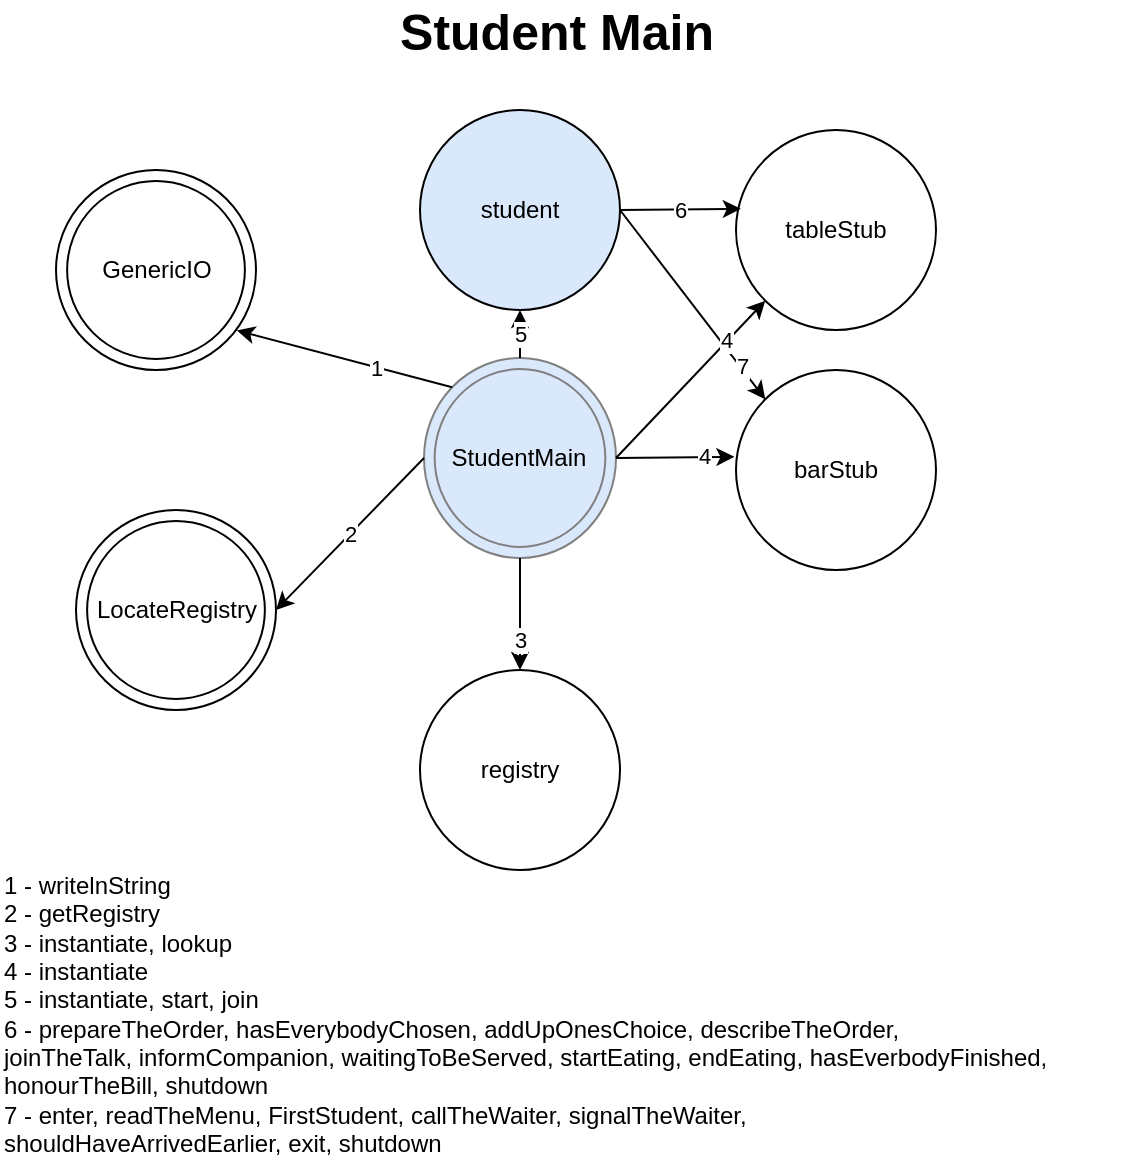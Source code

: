 <mxfile version="18.1.3" type="device"><diagram id="QRSQALdbyBqJJpCES4Ql" name="Page-1"><mxGraphModel dx="1278" dy="617" grid="1" gridSize="10" guides="1" tooltips="1" connect="1" arrows="1" fold="1" page="1" pageScale="1" pageWidth="827" pageHeight="1169" math="0" shadow="0"><root><mxCell id="0"/><mxCell id="1" parent="0"/><mxCell id="IvcjnMljrFmGxe26yk7i-1" value="&lt;div&gt;&lt;br&gt;&lt;/div&gt;&lt;div&gt;1 - writelnString&lt;br&gt;&lt;/div&gt;&lt;div&gt;2 - getRegistry&lt;/div&gt;&lt;div&gt;3 - instantiate, lookup&lt;br&gt;&lt;/div&gt;&lt;div&gt;4 - instantiate&lt;br&gt;&lt;/div&gt;&lt;div&gt;5 - instantiate, start, join&lt;/div&gt;6 -&amp;nbsp;prepareTheOrder, hasEverybodyChosen, addUpOnesChoice, describeTheOrder, &lt;br&gt;joinTheTalk, informCompanion, waitingToBeServed, startEating, endEating, hasEverbodyFinished, honourTheBill, shutdown&lt;br&gt;7 - enter, readTheMenu, FirstStudent, callTheWaiter, signalTheWaiter, &lt;br&gt;shouldHaveArrivedEarlier, exit, shutdown" style="text;html=1;strokeColor=none;fillColor=none;align=left;verticalAlign=middle;whiteSpace=wrap;rounded=0;" vertex="1" parent="1"><mxGeometry x="182" y="520" width="568" height="150" as="geometry"/></mxCell><mxCell id="IvcjnMljrFmGxe26yk7i-2" value="" style="group" vertex="1" connectable="0" parent="1"><mxGeometry x="394" y="274" width="96" height="100" as="geometry"/></mxCell><mxCell id="IvcjnMljrFmGxe26yk7i-3" value="&lt;div&gt;Main&lt;/div&gt;&lt;div&gt;Program&lt;/div&gt;" style="ellipse;whiteSpace=wrap;html=1;fillColor=#dae8fc;strokeColor=#808080;" vertex="1" parent="IvcjnMljrFmGxe26yk7i-2"><mxGeometry width="96" height="100" as="geometry"/></mxCell><mxCell id="IvcjnMljrFmGxe26yk7i-4" value="&lt;div&gt;&lt;span style=&quot;background-color: initial;&quot;&gt;StudentMain&lt;/span&gt;&lt;/div&gt;" style="ellipse;whiteSpace=wrap;html=1;fillColor=#dae8fc;strokeColor=#808080;" vertex="1" parent="IvcjnMljrFmGxe26yk7i-2"><mxGeometry x="5.333" y="5.556" width="85.333" height="88.889" as="geometry"/></mxCell><mxCell id="IvcjnMljrFmGxe26yk7i-5" value="&lt;b&gt;&lt;font style=&quot;font-size: 25px;&quot;&gt;Student Main&lt;/font&gt;&lt;/b&gt;" style="text;html=1;align=center;verticalAlign=middle;resizable=0;points=[];autosize=1;strokeColor=none;fillColor=none;" vertex="1" parent="1"><mxGeometry x="375" y="100" width="170" height="20" as="geometry"/></mxCell><mxCell id="IvcjnMljrFmGxe26yk7i-6" value="" style="group" vertex="1" connectable="0" parent="1"><mxGeometry x="210" y="180" width="100" height="100" as="geometry"/></mxCell><mxCell id="IvcjnMljrFmGxe26yk7i-7" value="" style="ellipse;whiteSpace=wrap;html=1;aspect=fixed;" vertex="1" parent="IvcjnMljrFmGxe26yk7i-6"><mxGeometry width="100" height="100" as="geometry"/></mxCell><mxCell id="IvcjnMljrFmGxe26yk7i-8" value="GenericIO" style="ellipse;whiteSpace=wrap;html=1;aspect=fixed;" vertex="1" parent="IvcjnMljrFmGxe26yk7i-6"><mxGeometry x="5.556" y="5.556" width="88.889" height="88.889" as="geometry"/></mxCell><mxCell id="IvcjnMljrFmGxe26yk7i-9" value="" style="group" vertex="1" connectable="0" parent="1"><mxGeometry x="220" y="350" width="100" height="100" as="geometry"/></mxCell><mxCell id="IvcjnMljrFmGxe26yk7i-10" value="" style="ellipse;whiteSpace=wrap;html=1;aspect=fixed;" vertex="1" parent="IvcjnMljrFmGxe26yk7i-9"><mxGeometry width="100" height="100" as="geometry"/></mxCell><mxCell id="IvcjnMljrFmGxe26yk7i-11" value="LocateRegistry" style="ellipse;whiteSpace=wrap;html=1;aspect=fixed;" vertex="1" parent="IvcjnMljrFmGxe26yk7i-9"><mxGeometry x="5.556" y="5.556" width="88.889" height="88.889" as="geometry"/></mxCell><mxCell id="IvcjnMljrFmGxe26yk7i-12" value="registry" style="ellipse;whiteSpace=wrap;html=1;aspect=fixed;" vertex="1" parent="1"><mxGeometry x="392" y="430" width="100" height="100" as="geometry"/></mxCell><mxCell id="IvcjnMljrFmGxe26yk7i-13" value="barStub" style="ellipse;whiteSpace=wrap;html=1;aspect=fixed;" vertex="1" parent="1"><mxGeometry x="550" y="280" width="100" height="100" as="geometry"/></mxCell><mxCell id="IvcjnMljrFmGxe26yk7i-14" value="tableStub" style="ellipse;whiteSpace=wrap;html=1;aspect=fixed;" vertex="1" parent="1"><mxGeometry x="550" y="160" width="100" height="100" as="geometry"/></mxCell><mxCell id="IvcjnMljrFmGxe26yk7i-15" value="" style="endArrow=classic;html=1;rounded=0;exitX=0;exitY=0;exitDx=0;exitDy=0;entryX=0.955;entryY=0.84;entryDx=0;entryDy=0;entryPerimeter=0;" edge="1" parent="1" source="IvcjnMljrFmGxe26yk7i-3" target="IvcjnMljrFmGxe26yk7i-8"><mxGeometry width="50" height="50" relative="1" as="geometry"><mxPoint x="120" y="440" as="sourcePoint"/><mxPoint x="170" y="390" as="targetPoint"/></mxGeometry></mxCell><mxCell id="IvcjnMljrFmGxe26yk7i-16" value="1" style="edgeLabel;html=1;align=center;verticalAlign=middle;resizable=0;points=[];" vertex="1" connectable="0" parent="IvcjnMljrFmGxe26yk7i-15"><mxGeometry x="-0.286" relative="1" as="geometry"><mxPoint as="offset"/></mxGeometry></mxCell><mxCell id="IvcjnMljrFmGxe26yk7i-17" value="2" style="endArrow=classic;html=1;rounded=0;exitX=0;exitY=0.5;exitDx=0;exitDy=0;entryX=1;entryY=0.5;entryDx=0;entryDy=0;" edge="1" parent="1" source="IvcjnMljrFmGxe26yk7i-3" target="IvcjnMljrFmGxe26yk7i-10"><mxGeometry width="50" height="50" relative="1" as="geometry"><mxPoint x="80" y="460" as="sourcePoint"/><mxPoint x="320" y="324" as="targetPoint"/></mxGeometry></mxCell><mxCell id="IvcjnMljrFmGxe26yk7i-18" value="" style="endArrow=classic;html=1;rounded=0;entryX=0.5;entryY=0;entryDx=0;entryDy=0;exitX=0.5;exitY=1;exitDx=0;exitDy=0;" edge="1" parent="1" source="IvcjnMljrFmGxe26yk7i-3" target="IvcjnMljrFmGxe26yk7i-12"><mxGeometry width="50" height="50" relative="1" as="geometry"><mxPoint x="460" y="390" as="sourcePoint"/><mxPoint x="320" y="444" as="targetPoint"/></mxGeometry></mxCell><mxCell id="IvcjnMljrFmGxe26yk7i-19" value="3" style="edgeLabel;html=1;align=center;verticalAlign=middle;resizable=0;points=[];" vertex="1" connectable="0" parent="IvcjnMljrFmGxe26yk7i-18"><mxGeometry x="0.469" relative="1" as="geometry"><mxPoint as="offset"/></mxGeometry></mxCell><mxCell id="IvcjnMljrFmGxe26yk7i-20" value="student" style="ellipse;whiteSpace=wrap;html=1;aspect=fixed;fillColor=#dae8fc;" vertex="1" parent="1"><mxGeometry x="392" y="150" width="100" height="100" as="geometry"/></mxCell><mxCell id="IvcjnMljrFmGxe26yk7i-21" value="5" style="endArrow=classic;html=1;rounded=0;exitX=0.5;exitY=0;exitDx=0;exitDy=0;entryX=0.5;entryY=1;entryDx=0;entryDy=0;" edge="1" parent="1" source="IvcjnMljrFmGxe26yk7i-3" target="IvcjnMljrFmGxe26yk7i-20"><mxGeometry width="50" height="50" relative="1" as="geometry"><mxPoint x="110" y="490" as="sourcePoint"/><mxPoint x="160" y="440" as="targetPoint"/></mxGeometry></mxCell><mxCell id="IvcjnMljrFmGxe26yk7i-22" value="6" style="endArrow=classic;html=1;rounded=0;exitX=1;exitY=0.5;exitDx=0;exitDy=0;entryX=0.024;entryY=0.394;entryDx=0;entryDy=0;entryPerimeter=0;" edge="1" parent="1" source="IvcjnMljrFmGxe26yk7i-20" target="IvcjnMljrFmGxe26yk7i-14"><mxGeometry width="50" height="50" relative="1" as="geometry"><mxPoint x="540" y="570" as="sourcePoint"/><mxPoint x="590" y="520" as="targetPoint"/></mxGeometry></mxCell><mxCell id="IvcjnMljrFmGxe26yk7i-23" value="" style="endArrow=classic;html=1;rounded=0;exitX=1;exitY=0.5;exitDx=0;exitDy=0;entryX=0;entryY=0;entryDx=0;entryDy=0;" edge="1" parent="1" source="IvcjnMljrFmGxe26yk7i-20" target="IvcjnMljrFmGxe26yk7i-13"><mxGeometry width="50" height="50" relative="1" as="geometry"><mxPoint x="60" y="320" as="sourcePoint"/><mxPoint x="110" y="270" as="targetPoint"/></mxGeometry></mxCell><mxCell id="IvcjnMljrFmGxe26yk7i-24" value="7" style="edgeLabel;html=1;align=center;verticalAlign=middle;resizable=0;points=[];" vertex="1" connectable="0" parent="IvcjnMljrFmGxe26yk7i-23"><mxGeometry x="0.654" y="1" relative="1" as="geometry"><mxPoint as="offset"/></mxGeometry></mxCell><mxCell id="IvcjnMljrFmGxe26yk7i-25" value="" style="endArrow=classic;html=1;rounded=0;exitX=1;exitY=0.5;exitDx=0;exitDy=0;entryX=-0.008;entryY=0.434;entryDx=0;entryDy=0;entryPerimeter=0;" edge="1" parent="1" source="IvcjnMljrFmGxe26yk7i-3" target="IvcjnMljrFmGxe26yk7i-13"><mxGeometry width="50" height="50" relative="1" as="geometry"><mxPoint x="260" y="530" as="sourcePoint"/><mxPoint x="310" y="480" as="targetPoint"/></mxGeometry></mxCell><mxCell id="IvcjnMljrFmGxe26yk7i-26" value="4" style="edgeLabel;html=1;align=center;verticalAlign=middle;resizable=0;points=[];" vertex="1" connectable="0" parent="IvcjnMljrFmGxe26yk7i-25"><mxGeometry x="0.487" y="1" relative="1" as="geometry"><mxPoint as="offset"/></mxGeometry></mxCell><mxCell id="IvcjnMljrFmGxe26yk7i-27" value="" style="endArrow=classic;html=1;rounded=0;exitX=1;exitY=0.5;exitDx=0;exitDy=0;entryX=0;entryY=1;entryDx=0;entryDy=0;" edge="1" parent="1" source="IvcjnMljrFmGxe26yk7i-3" target="IvcjnMljrFmGxe26yk7i-14"><mxGeometry width="50" height="50" relative="1" as="geometry"><mxPoint x="510" y="344" as="sourcePoint"/><mxPoint x="569.2" y="343.4" as="targetPoint"/></mxGeometry></mxCell><mxCell id="IvcjnMljrFmGxe26yk7i-28" value="4" style="edgeLabel;html=1;align=center;verticalAlign=middle;resizable=0;points=[];" vertex="1" connectable="0" parent="IvcjnMljrFmGxe26yk7i-27"><mxGeometry x="0.487" y="1" relative="1" as="geometry"><mxPoint as="offset"/></mxGeometry></mxCell></root></mxGraphModel></diagram></mxfile>